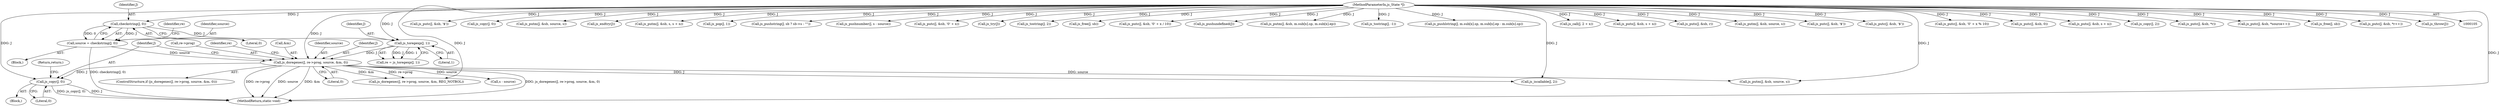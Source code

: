 digraph "0_mujs_00d4606c3baf813b7b1c176823b2729bf51002a2_2@API" {
"1000140" [label="(Call,js_copy(J, 0))"];
"1000130" [label="(Call,js_doregexec(J, re->prog, source, &m, 0))"];
"1000126" [label="(Call,js_toregexp(J, 1))"];
"1000121" [label="(Call,checkstring(J, 0))"];
"1000106" [label="(MethodParameterIn,js_State *J)"];
"1000119" [label="(Call,source = checkstring(J, 0))"];
"1000391" [label="(Call,js_putc(J, &sb, '$'))"];
"1000228" [label="(Call,js_copy(J, 0))"];
"1000141" [label="(Identifier,J)"];
"1000142" [label="(Literal,0)"];
"1000138" [label="(Literal,0)"];
"1000119" [label="(Call,source = checkstring(J, 0))"];
"1000140" [label="(Call,js_copy(J, 0))"];
"1000242" [label="(Call,js_putm(J, &sb, source, s))"];
"1000123" [label="(Literal,0)"];
"1000528" [label="(Call,js_endtry(J))"];
"1000136" [label="(Call,&m)"];
"1000312" [label="(Call,js_putm(J, &sb, s, s + n))"];
"1000253" [label="(Call,js_pop(J, 1))"];
"1000129" [label="(ControlStructure,if (js_doregexec(J, re->prog, source, &m, 0)))"];
"1000135" [label="(Identifier,source)"];
"1000177" [label="(Call,js_iscallable(J, 2))"];
"1000520" [label="(Call,js_pushstring(J, sb ? sb->s : \"\"))"];
"1000223" [label="(Call,js_pushnumber(J, s - source))"];
"1000421" [label="(Call,js_putc(J, &sb, '0' + x))"];
"1000512" [label="(Call,js_try(J))"];
"1000106" [label="(MethodParameterIn,js_State *J)"];
"1000131" [label="(Identifier,J)"];
"1000260" [label="(Call,js_tostring(J, 2))"];
"1000107" [label="(Block,)"];
"1000530" [label="(Call,js_free(J, sb))"];
"1000401" [label="(Call,js_putc(J, &sb, '0' + x / 10))"];
"1000184" [label="(Call,js_pushundefined(J))"];
"1000371" [label="(Call,js_putm(J, &sb, m.sub[x].sp, m.sub[x].ep))"];
"1000122" [label="(Identifier,J)"];
"1000128" [label="(Literal,1)"];
"1000126" [label="(Call,js_toregexp(J, 1))"];
"1000238" [label="(Call,js_tostring(J, -1))"];
"1000199" [label="(Call,js_pushlstring(J, m.sub[x].sp, m.sub[x].ep - m.sub[x].sp))"];
"1000225" [label="(Call,s - source)"];
"1000263" [label="(Call,js_putm(J, &sb, source, s))"];
"1000132" [label="(Call,re->prog)"];
"1000231" [label="(Call,js_call(J, 2 + x))"];
"1000303" [label="(Call,js_puts(J, &sb, s + n))"];
"1000139" [label="(Block,)"];
"1000125" [label="(Identifier,re)"];
"1000120" [label="(Identifier,source)"];
"1000248" [label="(Call,js_puts(J, &sb, r))"];
"1000127" [label="(Identifier,J)"];
"1000295" [label="(Call,js_putm(J, &sb, source, s))"];
"1000430" [label="(Call,js_putc(J, &sb, '$'))"];
"1000288" [label="(Call,js_putc(J, &sb, '$'))"];
"1000146" [label="(Identifier,re)"];
"1000488" [label="(Call,js_doregexec(J, re->prog, source, &m, REG_NOTBOL))"];
"1000410" [label="(Call,js_putc(J, &sb, '0' + x % 10))"];
"1000130" [label="(Call,js_doregexec(J, re->prog, source, &m, 0))"];
"1000143" [label="(Return,return;)"];
"1000506" [label="(Call,js_putc(J, &sb, 0))"];
"1000499" [label="(Call,js_puts(J, &sb, s + n))"];
"1000181" [label="(Call,js_copy(J, 2))"];
"1000121" [label="(Call,checkstring(J, 0))"];
"1000435" [label="(Call,js_putc(J, &sb, *r))"];
"1000477" [label="(Call,js_putc(J, &sb, *source++))"];
"1000515" [label="(Call,js_free(J, sb))"];
"1000533" [label="(MethodReturn,static void)"];
"1000124" [label="(Call,re = js_toregexp(J, 1))"];
"1000446" [label="(Call,js_putc(J, &sb, *r++))"];
"1000518" [label="(Call,js_throw(J))"];
"1000140" -> "1000139"  [label="AST: "];
"1000140" -> "1000142"  [label="CFG: "];
"1000141" -> "1000140"  [label="AST: "];
"1000142" -> "1000140"  [label="AST: "];
"1000143" -> "1000140"  [label="CFG: "];
"1000140" -> "1000533"  [label="DDG: J"];
"1000140" -> "1000533"  [label="DDG: js_copy(J, 0)"];
"1000130" -> "1000140"  [label="DDG: J"];
"1000106" -> "1000140"  [label="DDG: J"];
"1000130" -> "1000129"  [label="AST: "];
"1000130" -> "1000138"  [label="CFG: "];
"1000131" -> "1000130"  [label="AST: "];
"1000132" -> "1000130"  [label="AST: "];
"1000135" -> "1000130"  [label="AST: "];
"1000136" -> "1000130"  [label="AST: "];
"1000138" -> "1000130"  [label="AST: "];
"1000141" -> "1000130"  [label="CFG: "];
"1000146" -> "1000130"  [label="CFG: "];
"1000130" -> "1000533"  [label="DDG: js_doregexec(J, re->prog, source, &m, 0)"];
"1000130" -> "1000533"  [label="DDG: re->prog"];
"1000130" -> "1000533"  [label="DDG: source"];
"1000130" -> "1000533"  [label="DDG: &m"];
"1000126" -> "1000130"  [label="DDG: J"];
"1000106" -> "1000130"  [label="DDG: J"];
"1000119" -> "1000130"  [label="DDG: source"];
"1000130" -> "1000177"  [label="DDG: J"];
"1000130" -> "1000225"  [label="DDG: source"];
"1000130" -> "1000263"  [label="DDG: source"];
"1000130" -> "1000488"  [label="DDG: re->prog"];
"1000130" -> "1000488"  [label="DDG: &m"];
"1000126" -> "1000124"  [label="AST: "];
"1000126" -> "1000128"  [label="CFG: "];
"1000127" -> "1000126"  [label="AST: "];
"1000128" -> "1000126"  [label="AST: "];
"1000124" -> "1000126"  [label="CFG: "];
"1000126" -> "1000124"  [label="DDG: J"];
"1000126" -> "1000124"  [label="DDG: 1"];
"1000121" -> "1000126"  [label="DDG: J"];
"1000106" -> "1000126"  [label="DDG: J"];
"1000121" -> "1000119"  [label="AST: "];
"1000121" -> "1000123"  [label="CFG: "];
"1000122" -> "1000121"  [label="AST: "];
"1000123" -> "1000121"  [label="AST: "];
"1000119" -> "1000121"  [label="CFG: "];
"1000121" -> "1000119"  [label="DDG: J"];
"1000121" -> "1000119"  [label="DDG: 0"];
"1000106" -> "1000121"  [label="DDG: J"];
"1000106" -> "1000105"  [label="AST: "];
"1000106" -> "1000533"  [label="DDG: J"];
"1000106" -> "1000177"  [label="DDG: J"];
"1000106" -> "1000181"  [label="DDG: J"];
"1000106" -> "1000184"  [label="DDG: J"];
"1000106" -> "1000199"  [label="DDG: J"];
"1000106" -> "1000223"  [label="DDG: J"];
"1000106" -> "1000228"  [label="DDG: J"];
"1000106" -> "1000231"  [label="DDG: J"];
"1000106" -> "1000238"  [label="DDG: J"];
"1000106" -> "1000242"  [label="DDG: J"];
"1000106" -> "1000248"  [label="DDG: J"];
"1000106" -> "1000253"  [label="DDG: J"];
"1000106" -> "1000260"  [label="DDG: J"];
"1000106" -> "1000263"  [label="DDG: J"];
"1000106" -> "1000288"  [label="DDG: J"];
"1000106" -> "1000295"  [label="DDG: J"];
"1000106" -> "1000303"  [label="DDG: J"];
"1000106" -> "1000312"  [label="DDG: J"];
"1000106" -> "1000371"  [label="DDG: J"];
"1000106" -> "1000391"  [label="DDG: J"];
"1000106" -> "1000401"  [label="DDG: J"];
"1000106" -> "1000410"  [label="DDG: J"];
"1000106" -> "1000421"  [label="DDG: J"];
"1000106" -> "1000430"  [label="DDG: J"];
"1000106" -> "1000435"  [label="DDG: J"];
"1000106" -> "1000446"  [label="DDG: J"];
"1000106" -> "1000477"  [label="DDG: J"];
"1000106" -> "1000488"  [label="DDG: J"];
"1000106" -> "1000499"  [label="DDG: J"];
"1000106" -> "1000506"  [label="DDG: J"];
"1000106" -> "1000512"  [label="DDG: J"];
"1000106" -> "1000515"  [label="DDG: J"];
"1000106" -> "1000518"  [label="DDG: J"];
"1000106" -> "1000520"  [label="DDG: J"];
"1000106" -> "1000528"  [label="DDG: J"];
"1000106" -> "1000530"  [label="DDG: J"];
"1000119" -> "1000107"  [label="AST: "];
"1000120" -> "1000119"  [label="AST: "];
"1000125" -> "1000119"  [label="CFG: "];
"1000119" -> "1000533"  [label="DDG: checkstring(J, 0)"];
}
